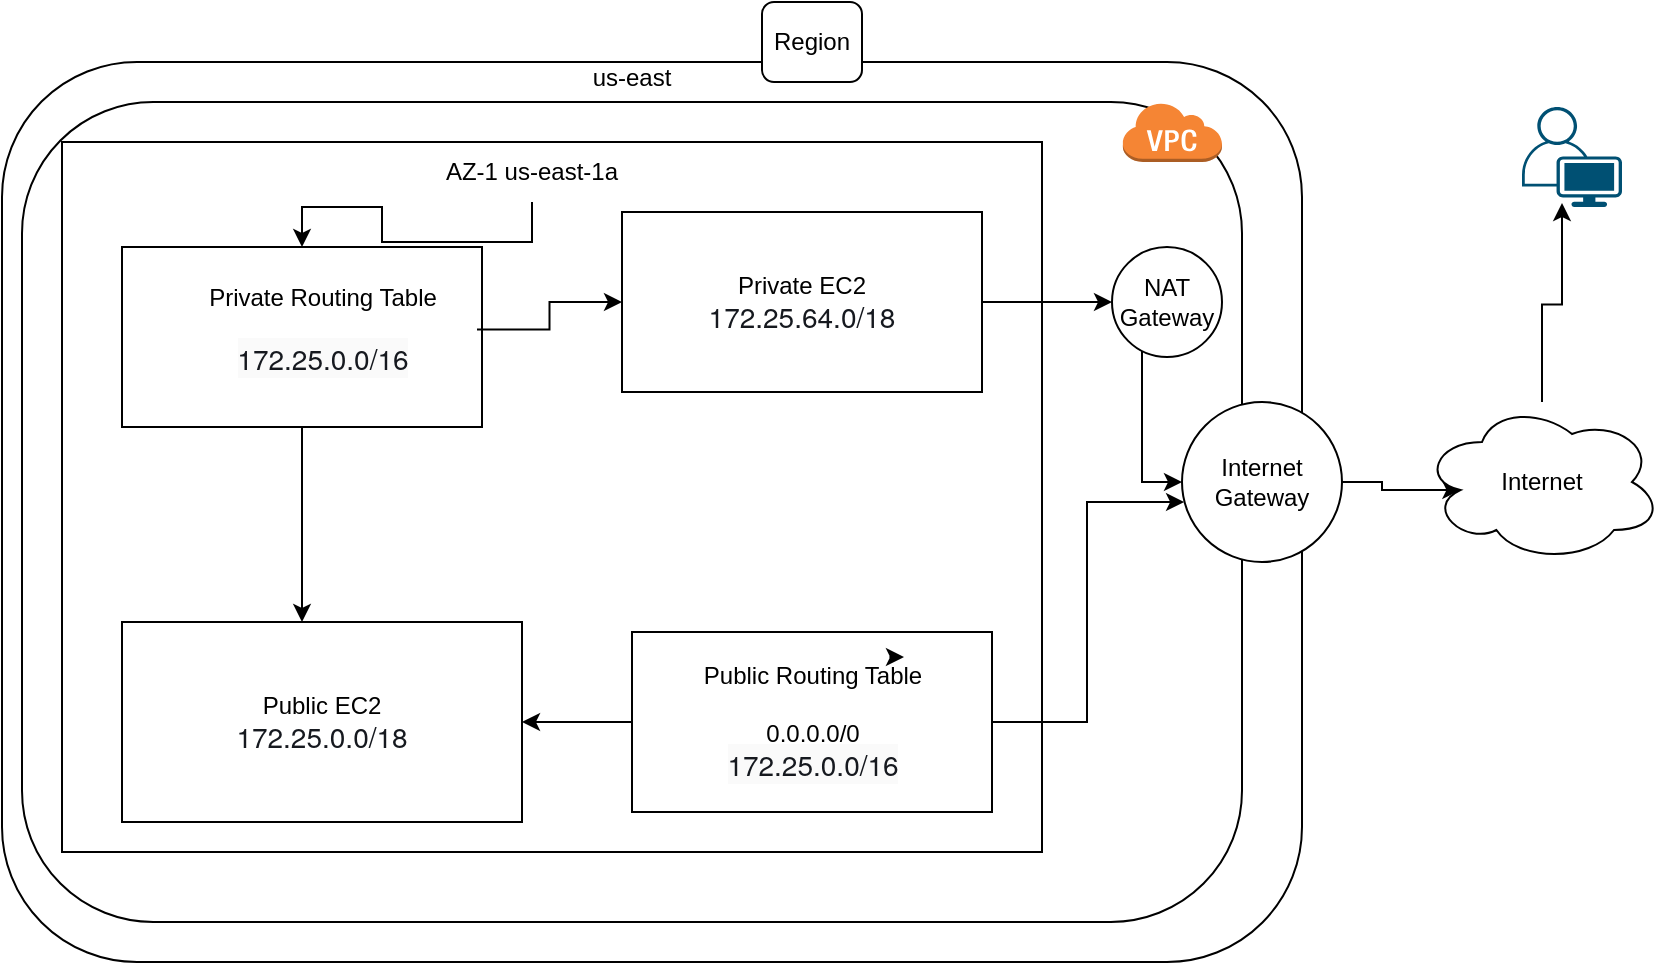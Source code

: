 <mxfile version="20.3.7" type="device"><diagram id="XqcuA6rLZcFtijwLqGwV" name="Page-1"><mxGraphModel dx="1351" dy="841" grid="1" gridSize="10" guides="1" tooltips="1" connect="1" arrows="1" fold="1" page="1" pageScale="1" pageWidth="850" pageHeight="1100" math="0" shadow="0"><root><mxCell id="0"/><mxCell id="1" parent="0"/><mxCell id="XOxb-RXeGU7fShil1Q7T-2" value="" style="rounded=1;whiteSpace=wrap;html=1;" vertex="1" parent="1"><mxGeometry x="40" y="200" width="650" height="450" as="geometry"/></mxCell><mxCell id="XOxb-RXeGU7fShil1Q7T-5" value="" style="rounded=1;whiteSpace=wrap;html=1;arcSize=16;" vertex="1" parent="1"><mxGeometry x="50" y="220" width="610" height="410" as="geometry"/></mxCell><mxCell id="XOxb-RXeGU7fShil1Q7T-4" value="" style="outlineConnect=0;dashed=0;verticalLabelPosition=bottom;verticalAlign=top;align=center;html=1;shape=mxgraph.aws3.virtual_private_cloud;fillColor=#F58534;gradientColor=none;" vertex="1" parent="1"><mxGeometry x="600" y="220" width="50" height="30" as="geometry"/></mxCell><mxCell id="XOxb-RXeGU7fShil1Q7T-7" value="" style="rounded=1;whiteSpace=wrap;html=1;" vertex="1" parent="1"><mxGeometry x="420" y="170" width="50" height="40" as="geometry"/></mxCell><mxCell id="XOxb-RXeGU7fShil1Q7T-6" value="Region" style="text;html=1;strokeColor=none;fillColor=none;align=center;verticalAlign=middle;whiteSpace=wrap;rounded=0;" vertex="1" parent="1"><mxGeometry x="405" y="170" width="80" height="40" as="geometry"/></mxCell><mxCell id="XOxb-RXeGU7fShil1Q7T-9" value="us-east" style="text;html=1;strokeColor=none;fillColor=none;align=center;verticalAlign=middle;whiteSpace=wrap;rounded=0;" vertex="1" parent="1"><mxGeometry x="325" y="192.5" width="60" height="30" as="geometry"/></mxCell><mxCell id="XOxb-RXeGU7fShil1Q7T-72" style="edgeStyle=orthogonalEdgeStyle;rounded=0;orthogonalLoop=1;jettySize=auto;html=1;entryX=0;entryY=0.5;entryDx=0;entryDy=0;" edge="1" parent="1" source="XOxb-RXeGU7fShil1Q7T-11" target="XOxb-RXeGU7fShil1Q7T-15"><mxGeometry relative="1" as="geometry"/></mxCell><mxCell id="XOxb-RXeGU7fShil1Q7T-11" value="Private EC2&lt;br&gt;&lt;span style=&quot;color: rgb(22, 25, 31); font-family: &amp;quot;Amazon Ember&amp;quot;, &amp;quot;Helvetica Neue&amp;quot;, Roboto, Arial, sans-serif; font-size: 14px; text-align: start; background-color: rgb(255, 255, 255);&quot;&gt;172.25.64.0/18&lt;/span&gt;" style="rounded=0;whiteSpace=wrap;html=1;" vertex="1" parent="1"><mxGeometry x="350" y="275" width="180" height="90" as="geometry"/></mxCell><mxCell id="XOxb-RXeGU7fShil1Q7T-13" value="Public EC2&lt;br&gt;&lt;span style=&quot;color: rgb(22, 25, 31); font-family: &amp;quot;Amazon Ember&amp;quot;, &amp;quot;Helvetica Neue&amp;quot;, Roboto, Arial, sans-serif; font-size: 14px; text-align: start; background-color: rgb(255, 255, 255);&quot;&gt;172.25.0.0/18&lt;/span&gt;" style="rounded=0;whiteSpace=wrap;html=1;" vertex="1" parent="1"><mxGeometry x="100" y="480" width="200" height="100" as="geometry"/></mxCell><mxCell id="XOxb-RXeGU7fShil1Q7T-19" style="edgeStyle=orthogonalEdgeStyle;rounded=0;orthogonalLoop=1;jettySize=auto;html=1;entryX=0.16;entryY=0.55;entryDx=0;entryDy=0;entryPerimeter=0;" edge="1" parent="1" source="XOxb-RXeGU7fShil1Q7T-14" target="XOxb-RXeGU7fShil1Q7T-18"><mxGeometry relative="1" as="geometry"/></mxCell><mxCell id="XOxb-RXeGU7fShil1Q7T-14" value="Internet Gateway" style="ellipse;whiteSpace=wrap;html=1;aspect=fixed;" vertex="1" parent="1"><mxGeometry x="630" y="370" width="80" height="80" as="geometry"/></mxCell><mxCell id="XOxb-RXeGU7fShil1Q7T-75" style="edgeStyle=orthogonalEdgeStyle;rounded=0;orthogonalLoop=1;jettySize=auto;html=1;entryX=0;entryY=0.5;entryDx=0;entryDy=0;" edge="1" parent="1" source="XOxb-RXeGU7fShil1Q7T-15" target="XOxb-RXeGU7fShil1Q7T-14"><mxGeometry relative="1" as="geometry"><Array as="points"><mxPoint x="610" y="410"/></Array></mxGeometry></mxCell><mxCell id="XOxb-RXeGU7fShil1Q7T-15" value="NAT Gateway" style="ellipse;whiteSpace=wrap;html=1;aspect=fixed;" vertex="1" parent="1"><mxGeometry x="595" y="292.5" width="55" height="55" as="geometry"/></mxCell><mxCell id="XOxb-RXeGU7fShil1Q7T-66" style="edgeStyle=orthogonalEdgeStyle;rounded=0;orthogonalLoop=1;jettySize=auto;html=1;entryX=0.4;entryY=0.96;entryDx=0;entryDy=0;entryPerimeter=0;" edge="1" parent="1" source="XOxb-RXeGU7fShil1Q7T-18" target="XOxb-RXeGU7fShil1Q7T-65"><mxGeometry relative="1" as="geometry"/></mxCell><mxCell id="XOxb-RXeGU7fShil1Q7T-18" value="Internet" style="ellipse;shape=cloud;whiteSpace=wrap;html=1;" vertex="1" parent="1"><mxGeometry x="750" y="370" width="120" height="80" as="geometry"/></mxCell><mxCell id="XOxb-RXeGU7fShil1Q7T-58" style="edgeStyle=orthogonalEdgeStyle;rounded=0;orthogonalLoop=1;jettySize=auto;html=1;entryX=0.013;entryY=0.625;entryDx=0;entryDy=0;entryPerimeter=0;" edge="1" parent="1" source="XOxb-RXeGU7fShil1Q7T-28" target="XOxb-RXeGU7fShil1Q7T-14"><mxGeometry relative="1" as="geometry"/></mxCell><mxCell id="XOxb-RXeGU7fShil1Q7T-71" style="edgeStyle=orthogonalEdgeStyle;rounded=0;orthogonalLoop=1;jettySize=auto;html=1;entryX=1;entryY=0.5;entryDx=0;entryDy=0;" edge="1" parent="1" source="XOxb-RXeGU7fShil1Q7T-28" target="XOxb-RXeGU7fShil1Q7T-13"><mxGeometry relative="1" as="geometry"/></mxCell><mxCell id="XOxb-RXeGU7fShil1Q7T-28" value="" style="rounded=0;whiteSpace=wrap;html=1;" vertex="1" parent="1"><mxGeometry x="355" y="485" width="180" height="90" as="geometry"/></mxCell><mxCell id="XOxb-RXeGU7fShil1Q7T-26" value="Public Routing Table&lt;br&gt;&lt;br&gt;0.0.0.0/0&lt;br&gt;&lt;span style=&quot;color: rgb(22, 25, 31); font-family: &amp;quot;Amazon Ember&amp;quot;, &amp;quot;Helvetica Neue&amp;quot;, Roboto, Arial, sans-serif; font-size: 14px; text-align: start; background-color: rgb(250, 250, 250);&quot;&gt;172.25.0.0/16&lt;/span&gt;" style="text;html=1;strokeColor=none;fillColor=none;align=center;verticalAlign=middle;whiteSpace=wrap;rounded=0;" vertex="1" parent="1"><mxGeometry x="367.5" y="497.5" width="155" height="65" as="geometry"/></mxCell><mxCell id="XOxb-RXeGU7fShil1Q7T-70" style="edgeStyle=orthogonalEdgeStyle;rounded=0;orthogonalLoop=1;jettySize=auto;html=1;entryX=0.45;entryY=0;entryDx=0;entryDy=0;entryPerimeter=0;" edge="1" parent="1" source="XOxb-RXeGU7fShil1Q7T-33" target="XOxb-RXeGU7fShil1Q7T-13"><mxGeometry relative="1" as="geometry"/></mxCell><mxCell id="XOxb-RXeGU7fShil1Q7T-33" value="" style="rounded=0;whiteSpace=wrap;html=1;" vertex="1" parent="1"><mxGeometry x="100" y="292.5" width="180" height="90" as="geometry"/></mxCell><mxCell id="XOxb-RXeGU7fShil1Q7T-47" style="edgeStyle=orthogonalEdgeStyle;rounded=0;orthogonalLoop=1;jettySize=auto;html=1;exitX=0.75;exitY=0;exitDx=0;exitDy=0;entryX=0.797;entryY=0.008;entryDx=0;entryDy=0;entryPerimeter=0;" edge="1" parent="1" source="XOxb-RXeGU7fShil1Q7T-26" target="XOxb-RXeGU7fShil1Q7T-26"><mxGeometry relative="1" as="geometry"/></mxCell><mxCell id="XOxb-RXeGU7fShil1Q7T-52" style="edgeStyle=orthogonalEdgeStyle;rounded=0;orthogonalLoop=1;jettySize=auto;html=1;" edge="1" parent="1" source="XOxb-RXeGU7fShil1Q7T-34" target="XOxb-RXeGU7fShil1Q7T-11"><mxGeometry relative="1" as="geometry"/></mxCell><mxCell id="XOxb-RXeGU7fShil1Q7T-34" value="Private Routing Table&lt;br&gt;&lt;br&gt;&lt;span style=&quot;color: rgb(22, 25, 31); font-family: &amp;quot;Amazon Ember&amp;quot;, &amp;quot;Helvetica Neue&amp;quot;, Roboto, Arial, sans-serif; font-size: 14px; text-align: start; background-color: rgb(250, 250, 250);&quot;&gt;172.25.0.0/16&lt;/span&gt;" style="text;html=1;strokeColor=none;fillColor=none;align=center;verticalAlign=middle;whiteSpace=wrap;rounded=0;" vertex="1" parent="1"><mxGeometry x="122.5" y="302.5" width="155" height="62.5" as="geometry"/></mxCell><mxCell id="XOxb-RXeGU7fShil1Q7T-65" value="" style="points=[[0.35,0,0],[0.98,0.51,0],[1,0.71,0],[0.67,1,0],[0,0.795,0],[0,0.65,0]];verticalLabelPosition=bottom;sketch=0;html=1;verticalAlign=top;aspect=fixed;align=center;pointerEvents=1;shape=mxgraph.cisco19.user;fillColor=#005073;strokeColor=none;" vertex="1" parent="1"><mxGeometry x="800" y="222.5" width="50" height="50" as="geometry"/></mxCell><mxCell id="XOxb-RXeGU7fShil1Q7T-67" value="" style="rounded=0;whiteSpace=wrap;html=1;fillColor=none;" vertex="1" parent="1"><mxGeometry x="70" y="240" width="490" height="355" as="geometry"/></mxCell><mxCell id="XOxb-RXeGU7fShil1Q7T-76" value="" style="edgeStyle=orthogonalEdgeStyle;rounded=0;orthogonalLoop=1;jettySize=auto;html=1;" edge="1" parent="1" source="XOxb-RXeGU7fShil1Q7T-68" target="XOxb-RXeGU7fShil1Q7T-33"><mxGeometry relative="1" as="geometry"/></mxCell><mxCell id="XOxb-RXeGU7fShil1Q7T-68" value="AZ-1 us-east-1a" style="text;html=1;strokeColor=none;fillColor=none;align=center;verticalAlign=middle;whiteSpace=wrap;rounded=0;" vertex="1" parent="1"><mxGeometry x="250" y="240" width="110" height="30" as="geometry"/></mxCell></root></mxGraphModel></diagram></mxfile>
